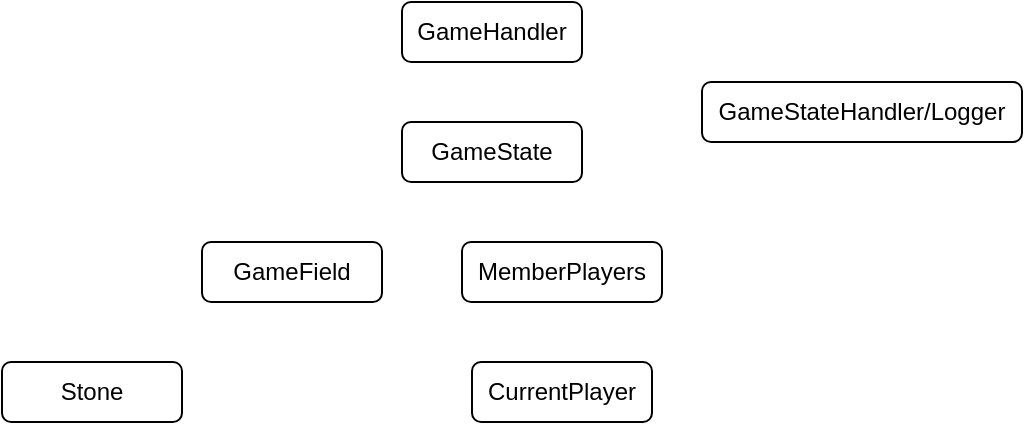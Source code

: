 <mxfile>
    <diagram id="X17kAKo-b54dk4Axud7K" name="Page-1">
        <mxGraphModel dx="599" dy="373" grid="1" gridSize="10" guides="1" tooltips="1" connect="1" arrows="1" fold="1" page="1" pageScale="1" pageWidth="827" pageHeight="1169" math="0" shadow="0">
            <root>
                <mxCell id="0"/>
                <mxCell id="1" parent="0"/>
                <mxCell id="3" value="GameHandler" style="rounded=1;whiteSpace=wrap;html=1;" vertex="1" parent="1">
                    <mxGeometry x="230" y="50" width="90" height="30" as="geometry"/>
                </mxCell>
                <mxCell id="4" value="GameField" style="rounded=1;whiteSpace=wrap;html=1;" vertex="1" parent="1">
                    <mxGeometry x="130" y="170" width="90" height="30" as="geometry"/>
                </mxCell>
                <mxCell id="5" value="GameState" style="rounded=1;whiteSpace=wrap;html=1;" vertex="1" parent="1">
                    <mxGeometry x="230" y="110" width="90" height="30" as="geometry"/>
                </mxCell>
                <mxCell id="6" value="MemberPlayers" style="rounded=1;whiteSpace=wrap;html=1;" vertex="1" parent="1">
                    <mxGeometry x="260" y="170" width="100" height="30" as="geometry"/>
                </mxCell>
                <mxCell id="8" value="GameStateHandler/Logger" style="rounded=1;whiteSpace=wrap;html=1;" vertex="1" parent="1">
                    <mxGeometry x="380" y="90" width="160" height="30" as="geometry"/>
                </mxCell>
                <mxCell id="9" value="Stone" style="rounded=1;whiteSpace=wrap;html=1;" vertex="1" parent="1">
                    <mxGeometry x="30" y="230" width="90" height="30" as="geometry"/>
                </mxCell>
                <mxCell id="10" value="CurrentPlayer" style="rounded=1;whiteSpace=wrap;html=1;" vertex="1" parent="1">
                    <mxGeometry x="265" y="230" width="90" height="30" as="geometry"/>
                </mxCell>
            </root>
        </mxGraphModel>
    </diagram>
</mxfile>